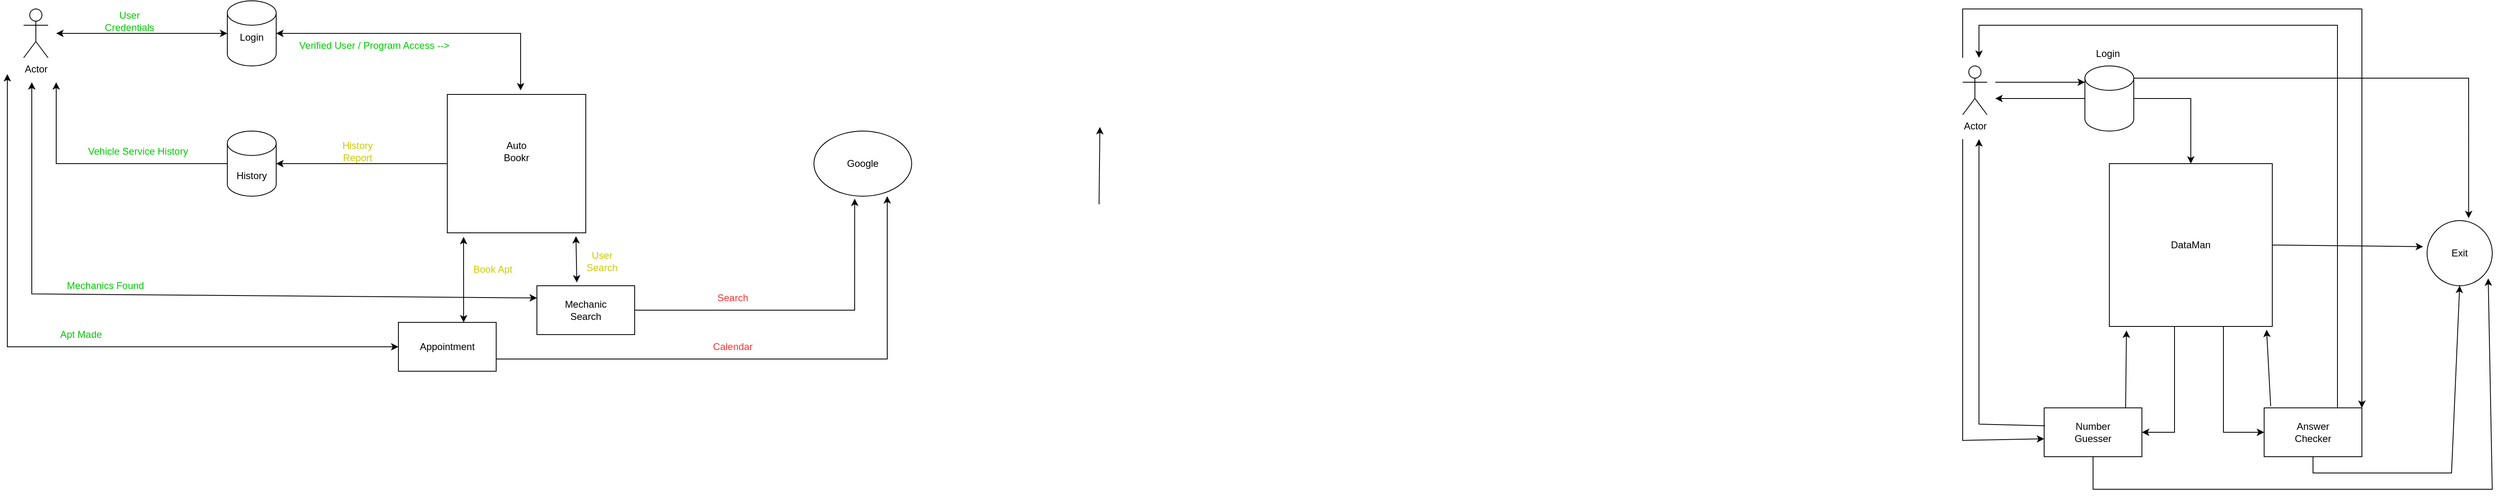 <mxfile version="23.1.1" type="device">
  <diagram id="prtHgNgQTEPvFCAcTncT" name="Page-1">
    <mxGraphModel dx="3915" dy="746" grid="1" gridSize="10" guides="1" tooltips="1" connect="1" arrows="1" fold="1" page="1" pageScale="1" pageWidth="827" pageHeight="1169" math="0" shadow="0">
      <root>
        <mxCell id="0" />
        <mxCell id="1" parent="0" />
        <mxCell id="Q18ktbXXQxL_wc6B0bAR-1" value="Actor" style="shape=umlActor;verticalLabelPosition=bottom;verticalAlign=top;html=1;outlineConnect=0;" parent="1" vertex="1">
          <mxGeometry x="120" y="240" width="30" height="60" as="geometry" />
        </mxCell>
        <mxCell id="Q18ktbXXQxL_wc6B0bAR-3" value="" style="shape=cylinder3;whiteSpace=wrap;html=1;boundedLbl=1;backgroundOutline=1;size=15;" parent="1" vertex="1">
          <mxGeometry x="270" y="240" width="60" height="80" as="geometry" />
        </mxCell>
        <mxCell id="Q18ktbXXQxL_wc6B0bAR-5" value="" style="endArrow=classic;html=1;rounded=0;entryX=0;entryY=0.5;entryDx=0;entryDy=0;entryPerimeter=0;" parent="1" edge="1">
          <mxGeometry width="50" height="50" relative="1" as="geometry">
            <mxPoint x="160" y="260" as="sourcePoint" />
            <mxPoint x="270" y="260" as="targetPoint" />
            <Array as="points" />
          </mxGeometry>
        </mxCell>
        <mxCell id="Q18ktbXXQxL_wc6B0bAR-6" value="Login&amp;nbsp;" style="text;html=1;strokeColor=none;fillColor=none;align=center;verticalAlign=middle;whiteSpace=wrap;rounded=0;" parent="1" vertex="1">
          <mxGeometry x="270" y="210" width="60" height="30" as="geometry" />
        </mxCell>
        <mxCell id="Q18ktbXXQxL_wc6B0bAR-8" value="" style="whiteSpace=wrap;html=1;aspect=fixed;" parent="1" vertex="1">
          <mxGeometry x="300" y="360" width="200" height="200" as="geometry" />
        </mxCell>
        <mxCell id="Q18ktbXXQxL_wc6B0bAR-9" value="DataMan&lt;br&gt;" style="text;html=1;strokeColor=none;fillColor=none;align=center;verticalAlign=middle;whiteSpace=wrap;rounded=0;" parent="1" vertex="1">
          <mxGeometry x="370" y="445" width="60" height="30" as="geometry" />
        </mxCell>
        <mxCell id="Q18ktbXXQxL_wc6B0bAR-10" value="" style="endArrow=classic;html=1;rounded=0;exitX=1;exitY=0.5;exitDx=0;exitDy=0;exitPerimeter=0;entryX=0.5;entryY=0;entryDx=0;entryDy=0;" parent="1" source="Q18ktbXXQxL_wc6B0bAR-3" target="Q18ktbXXQxL_wc6B0bAR-8" edge="1">
          <mxGeometry width="50" height="50" relative="1" as="geometry">
            <mxPoint x="390" y="420" as="sourcePoint" />
            <mxPoint x="440" y="370" as="targetPoint" />
            <Array as="points">
              <mxPoint x="400" y="280" />
            </Array>
          </mxGeometry>
        </mxCell>
        <mxCell id="Q18ktbXXQxL_wc6B0bAR-11" value="" style="rounded=0;whiteSpace=wrap;html=1;" parent="1" vertex="1">
          <mxGeometry x="490" y="660" width="120" height="60" as="geometry" />
        </mxCell>
        <mxCell id="Q18ktbXXQxL_wc6B0bAR-12" value="" style="rounded=0;whiteSpace=wrap;html=1;" parent="1" vertex="1">
          <mxGeometry x="220" y="660" width="120" height="60" as="geometry" />
        </mxCell>
        <mxCell id="Q18ktbXXQxL_wc6B0bAR-13" value="Number Guesser" style="text;html=1;strokeColor=none;fillColor=none;align=center;verticalAlign=middle;whiteSpace=wrap;rounded=0;" parent="1" vertex="1">
          <mxGeometry x="250" y="675" width="60" height="30" as="geometry" />
        </mxCell>
        <mxCell id="Q18ktbXXQxL_wc6B0bAR-14" value="Answer Checker" style="text;html=1;strokeColor=none;fillColor=none;align=center;verticalAlign=middle;whiteSpace=wrap;rounded=0;" parent="1" vertex="1">
          <mxGeometry x="520" y="675" width="60" height="30" as="geometry" />
        </mxCell>
        <mxCell id="Q18ktbXXQxL_wc6B0bAR-15" value="" style="endArrow=classic;html=1;rounded=0;entryX=1;entryY=0.5;entryDx=0;entryDy=0;" parent="1" target="Q18ktbXXQxL_wc6B0bAR-12" edge="1">
          <mxGeometry width="50" height="50" relative="1" as="geometry">
            <mxPoint x="380" y="560" as="sourcePoint" />
            <mxPoint x="380" y="690" as="targetPoint" />
            <Array as="points">
              <mxPoint x="380" y="690" />
            </Array>
          </mxGeometry>
        </mxCell>
        <mxCell id="Q18ktbXXQxL_wc6B0bAR-16" value="" style="endArrow=classic;html=1;rounded=0;entryX=0;entryY=0.5;entryDx=0;entryDy=0;" parent="1" target="Q18ktbXXQxL_wc6B0bAR-11" edge="1">
          <mxGeometry width="50" height="50" relative="1" as="geometry">
            <mxPoint x="440" y="560" as="sourcePoint" />
            <mxPoint x="490" y="510" as="targetPoint" />
            <Array as="points">
              <mxPoint x="440" y="690" />
            </Array>
          </mxGeometry>
        </mxCell>
        <mxCell id="Q18ktbXXQxL_wc6B0bAR-18" value="" style="ellipse;whiteSpace=wrap;html=1;aspect=fixed;" parent="1" vertex="1">
          <mxGeometry x="690" y="430" width="80" height="80" as="geometry" />
        </mxCell>
        <mxCell id="Q18ktbXXQxL_wc6B0bAR-19" value="Exit" style="text;html=1;strokeColor=none;fillColor=none;align=center;verticalAlign=middle;whiteSpace=wrap;rounded=0;" parent="1" vertex="1">
          <mxGeometry x="700" y="455" width="60" height="30" as="geometry" />
        </mxCell>
        <mxCell id="Q18ktbXXQxL_wc6B0bAR-20" value="" style="endArrow=classic;html=1;rounded=0;entryX=0.105;entryY=1.025;entryDx=0;entryDy=0;entryPerimeter=0;" parent="1" target="Q18ktbXXQxL_wc6B0bAR-8" edge="1">
          <mxGeometry width="50" height="50" relative="1" as="geometry">
            <mxPoint x="320" y="660" as="sourcePoint" />
            <mxPoint x="370" y="610" as="targetPoint" />
          </mxGeometry>
        </mxCell>
        <mxCell id="Q18ktbXXQxL_wc6B0bAR-22" value="" style="endArrow=classic;html=1;rounded=0;exitX=0.067;exitY=-0.033;exitDx=0;exitDy=0;exitPerimeter=0;entryX=0.965;entryY=1.02;entryDx=0;entryDy=0;entryPerimeter=0;" parent="1" source="Q18ktbXXQxL_wc6B0bAR-11" target="Q18ktbXXQxL_wc6B0bAR-8" edge="1">
          <mxGeometry width="50" height="50" relative="1" as="geometry">
            <mxPoint x="390" y="420" as="sourcePoint" />
            <mxPoint x="490" y="570" as="targetPoint" />
          </mxGeometry>
        </mxCell>
        <mxCell id="Q18ktbXXQxL_wc6B0bAR-23" value="" style="endArrow=classic;html=1;rounded=0;exitX=0.5;exitY=1;exitDx=0;exitDy=0;entryX=0.938;entryY=0.888;entryDx=0;entryDy=0;entryPerimeter=0;" parent="1" source="Q18ktbXXQxL_wc6B0bAR-12" target="Q18ktbXXQxL_wc6B0bAR-18" edge="1">
          <mxGeometry width="50" height="50" relative="1" as="geometry">
            <mxPoint x="390" y="420" as="sourcePoint" />
            <mxPoint x="440" y="370" as="targetPoint" />
            <Array as="points">
              <mxPoint x="280" y="760" />
              <mxPoint x="770" y="760" />
            </Array>
          </mxGeometry>
        </mxCell>
        <mxCell id="Q18ktbXXQxL_wc6B0bAR-24" value="" style="endArrow=classic;html=1;rounded=0;exitX=0.5;exitY=1;exitDx=0;exitDy=0;entryX=0.5;entryY=1;entryDx=0;entryDy=0;" parent="1" source="Q18ktbXXQxL_wc6B0bAR-11" target="Q18ktbXXQxL_wc6B0bAR-18" edge="1">
          <mxGeometry width="50" height="50" relative="1" as="geometry">
            <mxPoint x="390" y="420" as="sourcePoint" />
            <mxPoint x="700" y="740" as="targetPoint" />
            <Array as="points">
              <mxPoint x="550" y="740" />
              <mxPoint x="720" y="740" />
            </Array>
          </mxGeometry>
        </mxCell>
        <mxCell id="Q18ktbXXQxL_wc6B0bAR-25" value="" style="endArrow=classic;html=1;rounded=0;exitX=1;exitY=0.5;exitDx=0;exitDy=0;entryX=-0.062;entryY=0.4;entryDx=0;entryDy=0;entryPerimeter=0;" parent="1" source="Q18ktbXXQxL_wc6B0bAR-8" target="Q18ktbXXQxL_wc6B0bAR-18" edge="1">
          <mxGeometry width="50" height="50" relative="1" as="geometry">
            <mxPoint x="390" y="420" as="sourcePoint" />
            <mxPoint x="440" y="370" as="targetPoint" />
          </mxGeometry>
        </mxCell>
        <mxCell id="Q18ktbXXQxL_wc6B0bAR-26" value="" style="endArrow=classic;html=1;rounded=0;exitX=1;exitY=0;exitDx=0;exitDy=15;exitPerimeter=0;entryX=0.638;entryY=-0.037;entryDx=0;entryDy=0;entryPerimeter=0;" parent="1" source="Q18ktbXXQxL_wc6B0bAR-3" target="Q18ktbXXQxL_wc6B0bAR-18" edge="1">
          <mxGeometry width="50" height="50" relative="1" as="geometry">
            <mxPoint x="390" y="420" as="sourcePoint" />
            <mxPoint x="440" y="370" as="targetPoint" />
            <Array as="points">
              <mxPoint x="741" y="255" />
            </Array>
          </mxGeometry>
        </mxCell>
        <mxCell id="Q18ktbXXQxL_wc6B0bAR-27" value="" style="endArrow=classic;html=1;rounded=0;exitX=0;exitY=0.5;exitDx=0;exitDy=0;exitPerimeter=0;" parent="1" source="Q18ktbXXQxL_wc6B0bAR-3" edge="1">
          <mxGeometry width="50" height="50" relative="1" as="geometry">
            <mxPoint x="390" y="420" as="sourcePoint" />
            <mxPoint x="160" y="280" as="targetPoint" />
          </mxGeometry>
        </mxCell>
        <mxCell id="Q18ktbXXQxL_wc6B0bAR-28" value="" style="endArrow=classic;html=1;rounded=0;" parent="1" edge="1">
          <mxGeometry width="50" height="50" relative="1" as="geometry">
            <mxPoint x="221" y="682" as="sourcePoint" />
            <mxPoint x="140" y="330" as="targetPoint" />
            <Array as="points">
              <mxPoint x="140" y="680" />
            </Array>
          </mxGeometry>
        </mxCell>
        <mxCell id="Q18ktbXXQxL_wc6B0bAR-29" value="" style="endArrow=classic;html=1;rounded=0;" parent="1" edge="1">
          <mxGeometry width="50" height="50" relative="1" as="geometry">
            <mxPoint x="120" y="330" as="sourcePoint" />
            <mxPoint x="220" y="698" as="targetPoint" />
            <Array as="points">
              <mxPoint x="120" y="700" />
            </Array>
          </mxGeometry>
        </mxCell>
        <mxCell id="Q18ktbXXQxL_wc6B0bAR-32" value="" style="endArrow=classic;html=1;rounded=0;entryX=0.105;entryY=1.025;entryDx=0;entryDy=0;entryPerimeter=0;" parent="1" edge="1">
          <mxGeometry width="50" height="50" relative="1" as="geometry">
            <mxPoint x="-940" y="410" as="sourcePoint" />
            <mxPoint x="-939" y="315" as="targetPoint" />
          </mxGeometry>
        </mxCell>
        <mxCell id="Q18ktbXXQxL_wc6B0bAR-34" value="" style="endArrow=classic;html=1;rounded=0;exitX=0.75;exitY=0;exitDx=0;exitDy=0;" parent="1" source="Q18ktbXXQxL_wc6B0bAR-11" edge="1">
          <mxGeometry width="50" height="50" relative="1" as="geometry">
            <mxPoint x="390" y="420" as="sourcePoint" />
            <mxPoint x="140" y="230" as="targetPoint" />
            <Array as="points">
              <mxPoint x="580" y="190" />
              <mxPoint x="140" y="190" />
            </Array>
          </mxGeometry>
        </mxCell>
        <mxCell id="Q18ktbXXQxL_wc6B0bAR-35" value="" style="endArrow=classic;html=1;rounded=0;entryX=1;entryY=0;entryDx=0;entryDy=0;" parent="1" target="Q18ktbXXQxL_wc6B0bAR-11" edge="1">
          <mxGeometry width="50" height="50" relative="1" as="geometry">
            <mxPoint x="120" y="230" as="sourcePoint" />
            <mxPoint x="440" y="370" as="targetPoint" />
            <Array as="points">
              <mxPoint x="120" y="170" />
              <mxPoint x="610" y="170" />
            </Array>
          </mxGeometry>
        </mxCell>
        <mxCell id="zdp28TmvLsUuS18DL-dR-1" value="" style="whiteSpace=wrap;html=1;aspect=fixed;" parent="1" vertex="1">
          <mxGeometry x="-1740" y="275" width="170" height="170" as="geometry" />
        </mxCell>
        <mxCell id="zdp28TmvLsUuS18DL-dR-2" value="" style="shape=cylinder3;whiteSpace=wrap;html=1;boundedLbl=1;backgroundOutline=1;size=15;" parent="1" vertex="1">
          <mxGeometry x="-2010" y="160" width="60" height="80" as="geometry" />
        </mxCell>
        <mxCell id="zdp28TmvLsUuS18DL-dR-3" value="" style="rounded=0;whiteSpace=wrap;html=1;" parent="1" vertex="1">
          <mxGeometry x="-1630" y="510" width="120" height="60" as="geometry" />
        </mxCell>
        <mxCell id="zdp28TmvLsUuS18DL-dR-4" value="" style="rounded=0;whiteSpace=wrap;html=1;" parent="1" vertex="1">
          <mxGeometry x="-1800" y="555" width="120" height="60" as="geometry" />
        </mxCell>
        <mxCell id="zdp28TmvLsUuS18DL-dR-5" value="Actor" style="shape=umlActor;verticalLabelPosition=bottom;verticalAlign=top;outlineConnect=0;html=1;" parent="1" vertex="1">
          <mxGeometry x="-2260" y="170" width="30" height="60" as="geometry" />
        </mxCell>
        <mxCell id="zdp28TmvLsUuS18DL-dR-6" value="" style="endArrow=classic;startArrow=classic;html=1;rounded=0;entryX=0;entryY=0.5;entryDx=0;entryDy=0;entryPerimeter=0;" parent="1" target="zdp28TmvLsUuS18DL-dR-2" edge="1">
          <mxGeometry width="50" height="50" relative="1" as="geometry">
            <mxPoint x="-2220" y="200" as="sourcePoint" />
            <mxPoint x="-2020" y="200" as="targetPoint" />
          </mxGeometry>
        </mxCell>
        <mxCell id="zdp28TmvLsUuS18DL-dR-7" value="Login" style="text;html=1;strokeColor=none;fillColor=none;align=center;verticalAlign=middle;whiteSpace=wrap;rounded=0;" parent="1" vertex="1">
          <mxGeometry x="-2010" y="190" width="60" height="30" as="geometry" />
        </mxCell>
        <mxCell id="zdp28TmvLsUuS18DL-dR-8" value="Auto Bookr" style="text;html=1;strokeColor=none;fillColor=none;align=center;verticalAlign=middle;whiteSpace=wrap;rounded=0;" parent="1" vertex="1">
          <mxGeometry x="-1685" y="330" width="60" height="30" as="geometry" />
        </mxCell>
        <mxCell id="zdp28TmvLsUuS18DL-dR-9" value="Mechanic Search" style="text;html=1;strokeColor=none;fillColor=none;align=center;verticalAlign=middle;whiteSpace=wrap;rounded=0;" parent="1" vertex="1">
          <mxGeometry x="-1600" y="525" width="60" height="30" as="geometry" />
        </mxCell>
        <mxCell id="zdp28TmvLsUuS18DL-dR-10" value="Appointment" style="text;html=1;strokeColor=none;fillColor=none;align=center;verticalAlign=middle;whiteSpace=wrap;rounded=0;" parent="1" vertex="1">
          <mxGeometry x="-1770" y="570" width="60" height="30" as="geometry" />
        </mxCell>
        <mxCell id="zdp28TmvLsUuS18DL-dR-11" value="User Credentials" style="text;html=1;strokeColor=none;fillColor=none;align=center;verticalAlign=middle;whiteSpace=wrap;rounded=0;fontColor=#00CC00;" parent="1" vertex="1">
          <mxGeometry x="-2160" y="170" width="60" height="30" as="geometry" />
        </mxCell>
        <mxCell id="zdp28TmvLsUuS18DL-dR-12" value="" style="endArrow=classic;startArrow=classic;html=1;rounded=0;" parent="1" edge="1">
          <mxGeometry width="50" height="50" relative="1" as="geometry">
            <mxPoint x="-1950" y="200" as="sourcePoint" />
            <mxPoint x="-1650" y="270" as="targetPoint" />
            <Array as="points">
              <mxPoint x="-1650" y="200" />
            </Array>
          </mxGeometry>
        </mxCell>
        <mxCell id="zdp28TmvLsUuS18DL-dR-13" value="" style="endArrow=classic;startArrow=classic;html=1;rounded=0;entryX=0.929;entryY=1.024;entryDx=0;entryDy=0;entryPerimeter=0;exitX=0.408;exitY=-0.067;exitDx=0;exitDy=0;exitPerimeter=0;" parent="1" source="zdp28TmvLsUuS18DL-dR-3" target="zdp28TmvLsUuS18DL-dR-1" edge="1">
          <mxGeometry width="50" height="50" relative="1" as="geometry">
            <mxPoint x="-1580" y="470" as="sourcePoint" />
            <mxPoint x="-1470" y="395" as="targetPoint" />
          </mxGeometry>
        </mxCell>
        <mxCell id="zdp28TmvLsUuS18DL-dR-14" value="" style="endArrow=classic;startArrow=classic;html=1;rounded=0;exitX=0.667;exitY=0;exitDx=0;exitDy=0;exitPerimeter=0;" parent="1" source="zdp28TmvLsUuS18DL-dR-4" edge="1">
          <mxGeometry width="50" height="50" relative="1" as="geometry">
            <mxPoint x="-1780" y="360" as="sourcePoint" />
            <mxPoint x="-1720" y="450" as="targetPoint" />
          </mxGeometry>
        </mxCell>
        <mxCell id="zdp28TmvLsUuS18DL-dR-15" value="" style="ellipse;whiteSpace=wrap;html=1;" parent="1" vertex="1">
          <mxGeometry x="-1290" y="320" width="120" height="80" as="geometry" />
        </mxCell>
        <mxCell id="zdp28TmvLsUuS18DL-dR-16" value="Google" style="text;html=1;strokeColor=none;fillColor=none;align=center;verticalAlign=middle;whiteSpace=wrap;rounded=0;" parent="1" vertex="1">
          <mxGeometry x="-1260" y="345" width="60" height="30" as="geometry" />
        </mxCell>
        <mxCell id="zdp28TmvLsUuS18DL-dR-18" value="" style="endArrow=classic;html=1;rounded=0;entryX=0.417;entryY=1.038;entryDx=0;entryDy=0;entryPerimeter=0;" parent="1" target="zdp28TmvLsUuS18DL-dR-15" edge="1">
          <mxGeometry width="50" height="50" relative="1" as="geometry">
            <mxPoint x="-1510" y="540" as="sourcePoint" />
            <mxPoint x="-1460" y="490" as="targetPoint" />
            <Array as="points">
              <mxPoint x="-1240" y="540" />
            </Array>
          </mxGeometry>
        </mxCell>
        <mxCell id="zdp28TmvLsUuS18DL-dR-19" value="" style="endArrow=classic;html=1;rounded=0;exitX=1;exitY=0.75;exitDx=0;exitDy=0;" parent="1" source="zdp28TmvLsUuS18DL-dR-4" edge="1">
          <mxGeometry width="50" height="50" relative="1" as="geometry">
            <mxPoint x="-1540" y="680" as="sourcePoint" />
            <mxPoint x="-1200" y="400" as="targetPoint" />
            <Array as="points">
              <mxPoint x="-1200" y="600" />
            </Array>
          </mxGeometry>
        </mxCell>
        <mxCell id="zdp28TmvLsUuS18DL-dR-21" value="" style="endArrow=classic;startArrow=classic;html=1;rounded=0;entryX=0;entryY=0.25;entryDx=0;entryDy=0;" parent="1" target="zdp28TmvLsUuS18DL-dR-3" edge="1">
          <mxGeometry width="50" height="50" relative="1" as="geometry">
            <mxPoint x="-2250" y="260" as="sourcePoint" />
            <mxPoint x="-2180" y="480" as="targetPoint" />
            <Array as="points">
              <mxPoint x="-2250" y="520" />
            </Array>
          </mxGeometry>
        </mxCell>
        <mxCell id="zdp28TmvLsUuS18DL-dR-22" value="" style="endArrow=classic;startArrow=classic;html=1;rounded=0;entryX=0;entryY=0.5;entryDx=0;entryDy=0;" parent="1" target="zdp28TmvLsUuS18DL-dR-4" edge="1">
          <mxGeometry width="50" height="50" relative="1" as="geometry">
            <mxPoint x="-2280" y="250" as="sourcePoint" />
            <mxPoint x="-2240" y="590" as="targetPoint" />
            <Array as="points">
              <mxPoint x="-2280" y="585" />
            </Array>
          </mxGeometry>
        </mxCell>
        <mxCell id="zdp28TmvLsUuS18DL-dR-23" value="Search" style="text;html=1;strokeColor=none;fillColor=none;align=center;verticalAlign=middle;rounded=0;fontColor=#FF3333;" parent="1" vertex="1">
          <mxGeometry x="-1420" y="510" width="60" height="30" as="geometry" />
        </mxCell>
        <mxCell id="zdp28TmvLsUuS18DL-dR-27" value="Calendar" style="text;html=1;strokeColor=none;fillColor=none;align=center;verticalAlign=middle;rounded=0;fontColor=#FF3333;" parent="1" vertex="1">
          <mxGeometry x="-1420" y="570" width="60" height="30" as="geometry" />
        </mxCell>
        <mxCell id="zdp28TmvLsUuS18DL-dR-28" value="Mechanics Found" style="text;html=1;strokeColor=none;fillColor=none;align=center;verticalAlign=middle;rounded=0;fontColor=#00CC00;" parent="1" vertex="1">
          <mxGeometry x="-2190" y="495" width="60" height="30" as="geometry" />
        </mxCell>
        <mxCell id="zdp28TmvLsUuS18DL-dR-29" value="Apt Made" style="text;html=1;strokeColor=none;fillColor=none;align=center;verticalAlign=middle;rounded=0;fontColor=#00CC00;" parent="1" vertex="1">
          <mxGeometry x="-2220" y="555" width="60" height="30" as="geometry" />
        </mxCell>
        <mxCell id="zdp28TmvLsUuS18DL-dR-33" value="Verified User / Program Access --&amp;gt;" style="text;html=1;strokeColor=none;fillColor=none;align=center;verticalAlign=middle;rounded=0;fontColor=#00CC00;" parent="1" vertex="1">
          <mxGeometry x="-1860" y="200" width="60" height="30" as="geometry" />
        </mxCell>
        <mxCell id="zdp28TmvLsUuS18DL-dR-34" value="&lt;font color=&quot;#cccc00&quot;&gt;Book Apt&lt;/font&gt;" style="text;html=1;strokeColor=none;fillColor=none;align=center;verticalAlign=middle;whiteSpace=wrap;rounded=0;" parent="1" vertex="1">
          <mxGeometry x="-1714" y="475" width="60" height="30" as="geometry" />
        </mxCell>
        <mxCell id="zdp28TmvLsUuS18DL-dR-35" value="&lt;font color=&quot;#cccc00&quot;&gt;User Search&lt;/font&gt;" style="text;html=1;strokeColor=none;fillColor=none;align=center;verticalAlign=middle;whiteSpace=wrap;rounded=0;" parent="1" vertex="1">
          <mxGeometry x="-1580" y="465" width="60" height="30" as="geometry" />
        </mxCell>
        <mxCell id="WSWoAqR-8dAd20iP4-nB-1" value="" style="shape=cylinder3;whiteSpace=wrap;html=1;boundedLbl=1;backgroundOutline=1;size=15;" vertex="1" parent="1">
          <mxGeometry x="-2010" y="320" width="60" height="80" as="geometry" />
        </mxCell>
        <mxCell id="WSWoAqR-8dAd20iP4-nB-2" value="History" style="text;html=1;strokeColor=none;fillColor=none;align=center;verticalAlign=middle;whiteSpace=wrap;rounded=0;" vertex="1" parent="1">
          <mxGeometry x="-2010" y="360" width="60" height="30" as="geometry" />
        </mxCell>
        <mxCell id="WSWoAqR-8dAd20iP4-nB-3" value="" style="endArrow=classic;html=1;rounded=0;exitX=0;exitY=0.5;exitDx=0;exitDy=0;entryX=1;entryY=0;entryDx=0;entryDy=0;" edge="1" parent="1" source="zdp28TmvLsUuS18DL-dR-1" target="WSWoAqR-8dAd20iP4-nB-2">
          <mxGeometry width="50" height="50" relative="1" as="geometry">
            <mxPoint x="-1860" y="350" as="sourcePoint" />
            <mxPoint x="-1940" y="360" as="targetPoint" />
          </mxGeometry>
        </mxCell>
        <mxCell id="WSWoAqR-8dAd20iP4-nB-4" value="&lt;font color=&quot;#cccc00&quot;&gt;History Report&lt;/font&gt;" style="text;html=1;strokeColor=none;fillColor=none;align=center;verticalAlign=middle;whiteSpace=wrap;rounded=0;" vertex="1" parent="1">
          <mxGeometry x="-1880" y="330" width="60" height="30" as="geometry" />
        </mxCell>
        <mxCell id="WSWoAqR-8dAd20iP4-nB-5" value="" style="endArrow=classic;html=1;rounded=0;exitX=0;exitY=0;exitDx=0;exitDy=0;" edge="1" parent="1" source="WSWoAqR-8dAd20iP4-nB-2">
          <mxGeometry width="50" height="50" relative="1" as="geometry">
            <mxPoint x="-1780" y="410" as="sourcePoint" />
            <mxPoint x="-2220" y="260" as="targetPoint" />
            <Array as="points">
              <mxPoint x="-2220" y="360" />
            </Array>
          </mxGeometry>
        </mxCell>
        <mxCell id="WSWoAqR-8dAd20iP4-nB-6" value="Vehicle Service History" style="text;html=1;strokeColor=none;fillColor=none;align=center;verticalAlign=middle;rounded=0;fontColor=#00CC00;" vertex="1" parent="1">
          <mxGeometry x="-2150" y="330" width="60" height="30" as="geometry" />
        </mxCell>
      </root>
    </mxGraphModel>
  </diagram>
</mxfile>
